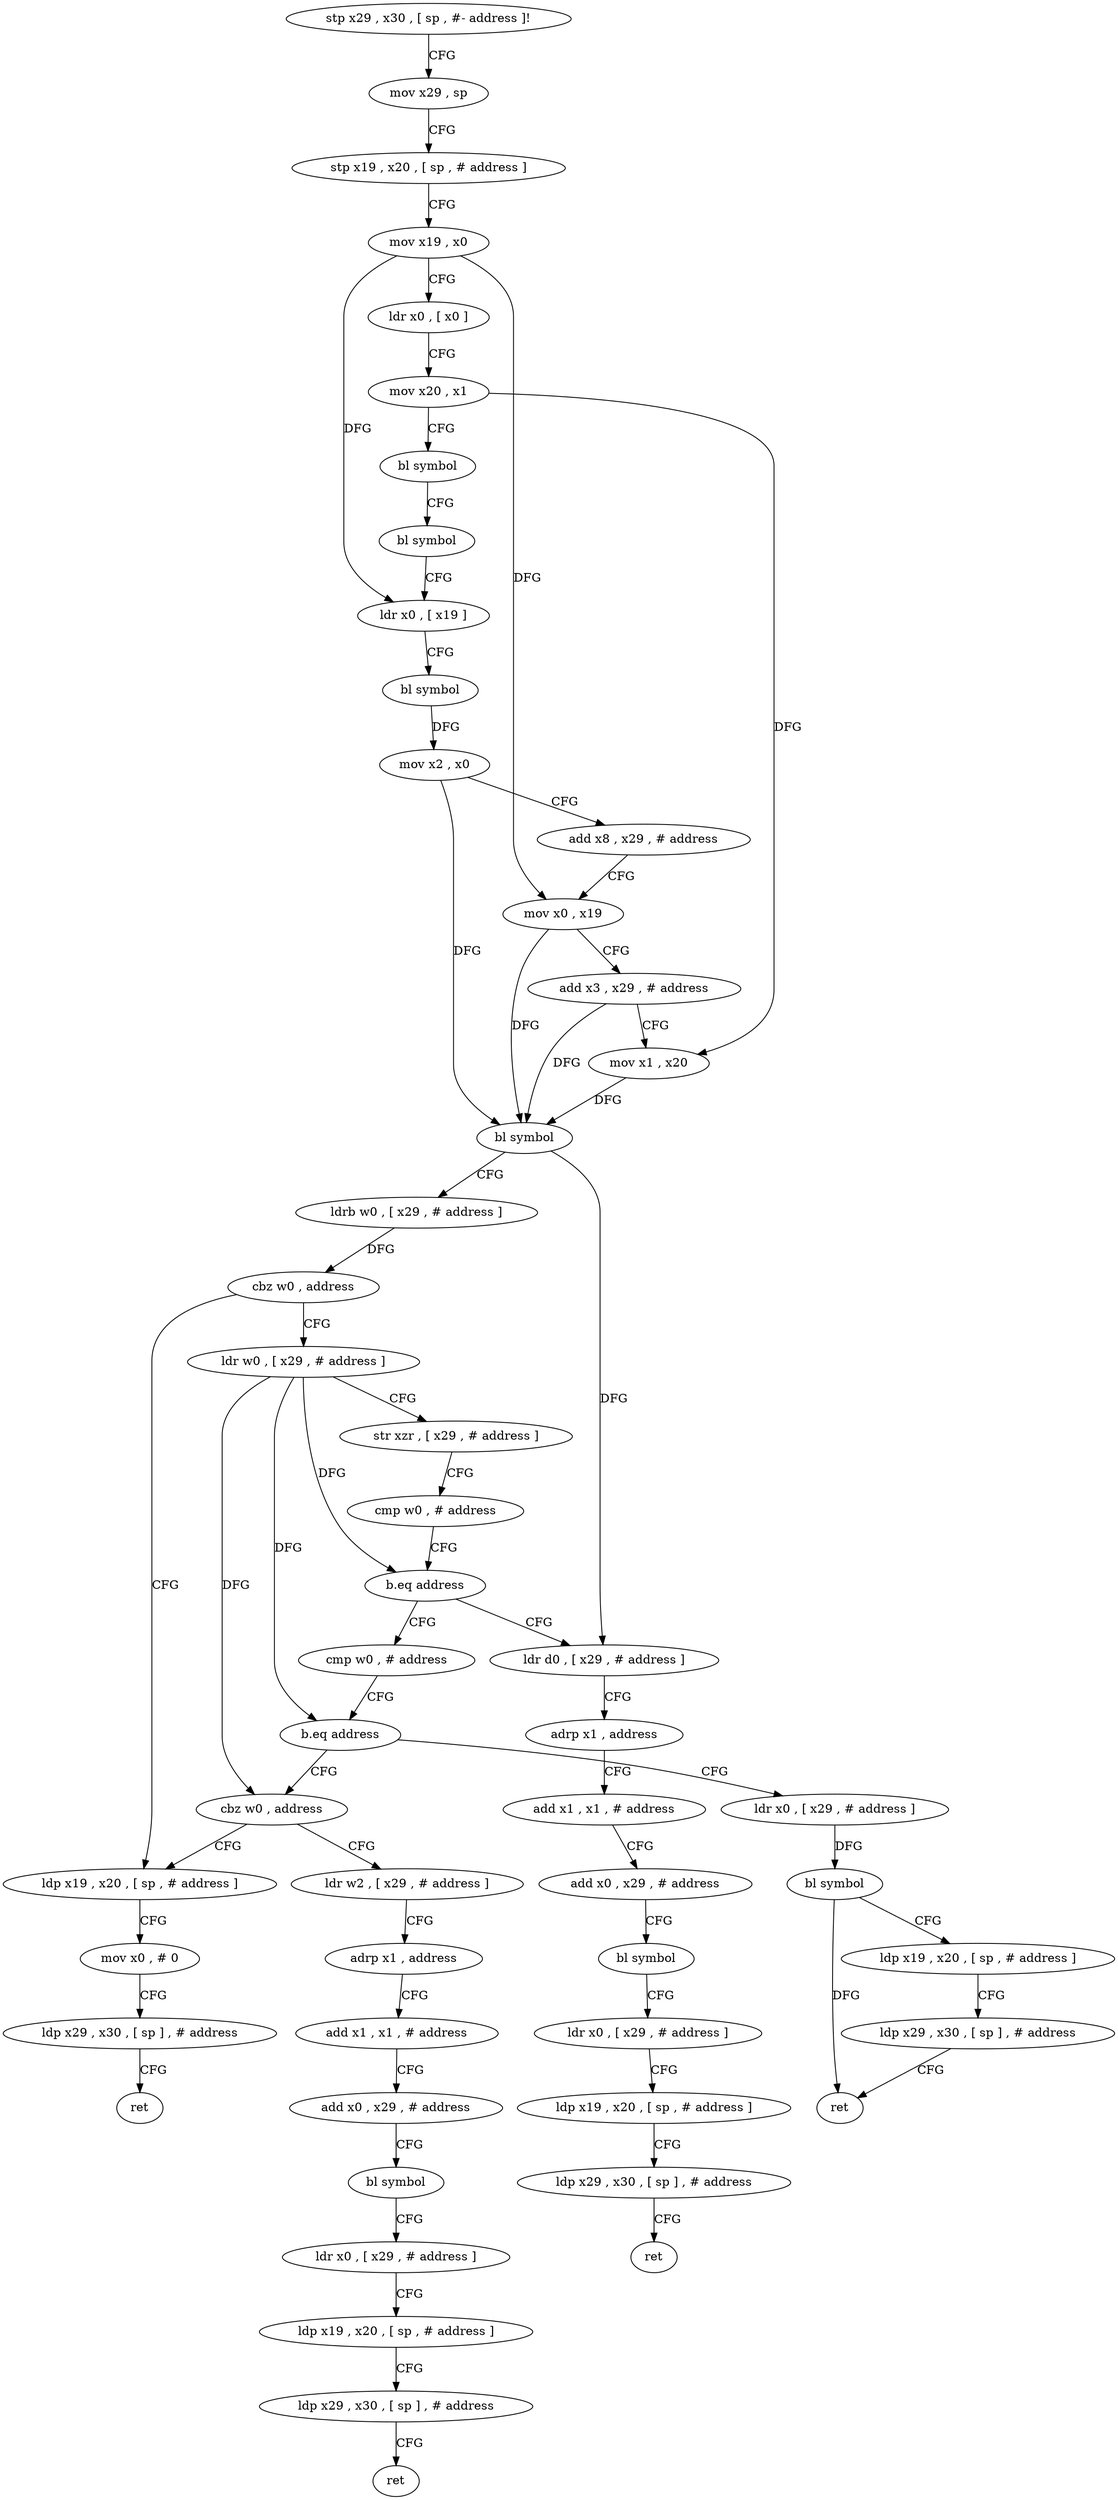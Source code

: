 digraph "func" {
"136560" [label = "stp x29 , x30 , [ sp , #- address ]!" ]
"136564" [label = "mov x29 , sp" ]
"136568" [label = "stp x19 , x20 , [ sp , # address ]" ]
"136572" [label = "mov x19 , x0" ]
"136576" [label = "ldr x0 , [ x0 ]" ]
"136580" [label = "mov x20 , x1" ]
"136584" [label = "bl symbol" ]
"136588" [label = "bl symbol" ]
"136592" [label = "ldr x0 , [ x19 ]" ]
"136596" [label = "bl symbol" ]
"136600" [label = "mov x2 , x0" ]
"136604" [label = "add x8 , x29 , # address" ]
"136608" [label = "mov x0 , x19" ]
"136612" [label = "add x3 , x29 , # address" ]
"136616" [label = "mov x1 , x20" ]
"136620" [label = "bl symbol" ]
"136624" [label = "ldrb w0 , [ x29 , # address ]" ]
"136628" [label = "cbz w0 , address" ]
"136660" [label = "ldp x19 , x20 , [ sp , # address ]" ]
"136632" [label = "ldr w0 , [ x29 , # address ]" ]
"136664" [label = "mov x0 , # 0" ]
"136668" [label = "ldp x29 , x30 , [ sp ] , # address" ]
"136672" [label = "ret" ]
"136636" [label = "str xzr , [ x29 , # address ]" ]
"136640" [label = "cmp w0 , # address" ]
"136644" [label = "b.eq address" ]
"136744" [label = "ldr d0 , [ x29 , # address ]" ]
"136648" [label = "cmp w0 , # address" ]
"136748" [label = "adrp x1 , address" ]
"136752" [label = "add x1 , x1 , # address" ]
"136756" [label = "add x0 , x29 , # address" ]
"136760" [label = "bl symbol" ]
"136764" [label = "ldr x0 , [ x29 , # address ]" ]
"136768" [label = "ldp x19 , x20 , [ sp , # address ]" ]
"136772" [label = "ldp x29 , x30 , [ sp ] , # address" ]
"136776" [label = "ret" ]
"136652" [label = "b.eq address" ]
"136680" [label = "ldr x0 , [ x29 , # address ]" ]
"136656" [label = "cbz w0 , address" ]
"136684" [label = "bl symbol" ]
"136688" [label = "ldp x19 , x20 , [ sp , # address ]" ]
"136692" [label = "ldp x29 , x30 , [ sp ] , # address" ]
"136696" [label = "ret" ]
"136704" [label = "ldr w2 , [ x29 , # address ]" ]
"136708" [label = "adrp x1 , address" ]
"136712" [label = "add x1 , x1 , # address" ]
"136716" [label = "add x0 , x29 , # address" ]
"136720" [label = "bl symbol" ]
"136724" [label = "ldr x0 , [ x29 , # address ]" ]
"136728" [label = "ldp x19 , x20 , [ sp , # address ]" ]
"136732" [label = "ldp x29 , x30 , [ sp ] , # address" ]
"136736" [label = "ret" ]
"136560" -> "136564" [ label = "CFG" ]
"136564" -> "136568" [ label = "CFG" ]
"136568" -> "136572" [ label = "CFG" ]
"136572" -> "136576" [ label = "CFG" ]
"136572" -> "136592" [ label = "DFG" ]
"136572" -> "136608" [ label = "DFG" ]
"136576" -> "136580" [ label = "CFG" ]
"136580" -> "136584" [ label = "CFG" ]
"136580" -> "136616" [ label = "DFG" ]
"136584" -> "136588" [ label = "CFG" ]
"136588" -> "136592" [ label = "CFG" ]
"136592" -> "136596" [ label = "CFG" ]
"136596" -> "136600" [ label = "DFG" ]
"136600" -> "136604" [ label = "CFG" ]
"136600" -> "136620" [ label = "DFG" ]
"136604" -> "136608" [ label = "CFG" ]
"136608" -> "136612" [ label = "CFG" ]
"136608" -> "136620" [ label = "DFG" ]
"136612" -> "136616" [ label = "CFG" ]
"136612" -> "136620" [ label = "DFG" ]
"136616" -> "136620" [ label = "DFG" ]
"136620" -> "136624" [ label = "CFG" ]
"136620" -> "136744" [ label = "DFG" ]
"136624" -> "136628" [ label = "DFG" ]
"136628" -> "136660" [ label = "CFG" ]
"136628" -> "136632" [ label = "CFG" ]
"136660" -> "136664" [ label = "CFG" ]
"136632" -> "136636" [ label = "CFG" ]
"136632" -> "136644" [ label = "DFG" ]
"136632" -> "136652" [ label = "DFG" ]
"136632" -> "136656" [ label = "DFG" ]
"136664" -> "136668" [ label = "CFG" ]
"136668" -> "136672" [ label = "CFG" ]
"136636" -> "136640" [ label = "CFG" ]
"136640" -> "136644" [ label = "CFG" ]
"136644" -> "136744" [ label = "CFG" ]
"136644" -> "136648" [ label = "CFG" ]
"136744" -> "136748" [ label = "CFG" ]
"136648" -> "136652" [ label = "CFG" ]
"136748" -> "136752" [ label = "CFG" ]
"136752" -> "136756" [ label = "CFG" ]
"136756" -> "136760" [ label = "CFG" ]
"136760" -> "136764" [ label = "CFG" ]
"136764" -> "136768" [ label = "CFG" ]
"136768" -> "136772" [ label = "CFG" ]
"136772" -> "136776" [ label = "CFG" ]
"136652" -> "136680" [ label = "CFG" ]
"136652" -> "136656" [ label = "CFG" ]
"136680" -> "136684" [ label = "DFG" ]
"136656" -> "136704" [ label = "CFG" ]
"136656" -> "136660" [ label = "CFG" ]
"136684" -> "136688" [ label = "CFG" ]
"136684" -> "136696" [ label = "DFG" ]
"136688" -> "136692" [ label = "CFG" ]
"136692" -> "136696" [ label = "CFG" ]
"136704" -> "136708" [ label = "CFG" ]
"136708" -> "136712" [ label = "CFG" ]
"136712" -> "136716" [ label = "CFG" ]
"136716" -> "136720" [ label = "CFG" ]
"136720" -> "136724" [ label = "CFG" ]
"136724" -> "136728" [ label = "CFG" ]
"136728" -> "136732" [ label = "CFG" ]
"136732" -> "136736" [ label = "CFG" ]
}
